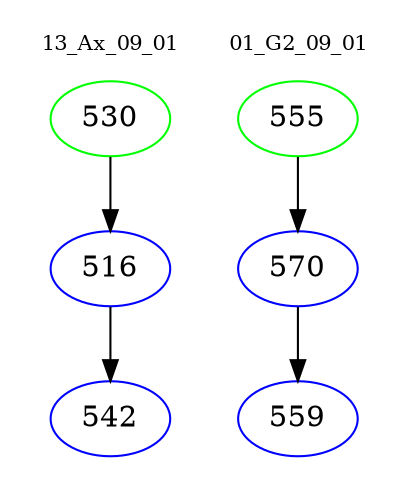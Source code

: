digraph{
subgraph cluster_0 {
color = white
label = "13_Ax_09_01";
fontsize=10;
T0_530 [label="530", color="green"]
T0_530 -> T0_516 [color="black"]
T0_516 [label="516", color="blue"]
T0_516 -> T0_542 [color="black"]
T0_542 [label="542", color="blue"]
}
subgraph cluster_1 {
color = white
label = "01_G2_09_01";
fontsize=10;
T1_555 [label="555", color="green"]
T1_555 -> T1_570 [color="black"]
T1_570 [label="570", color="blue"]
T1_570 -> T1_559 [color="black"]
T1_559 [label="559", color="blue"]
}
}
